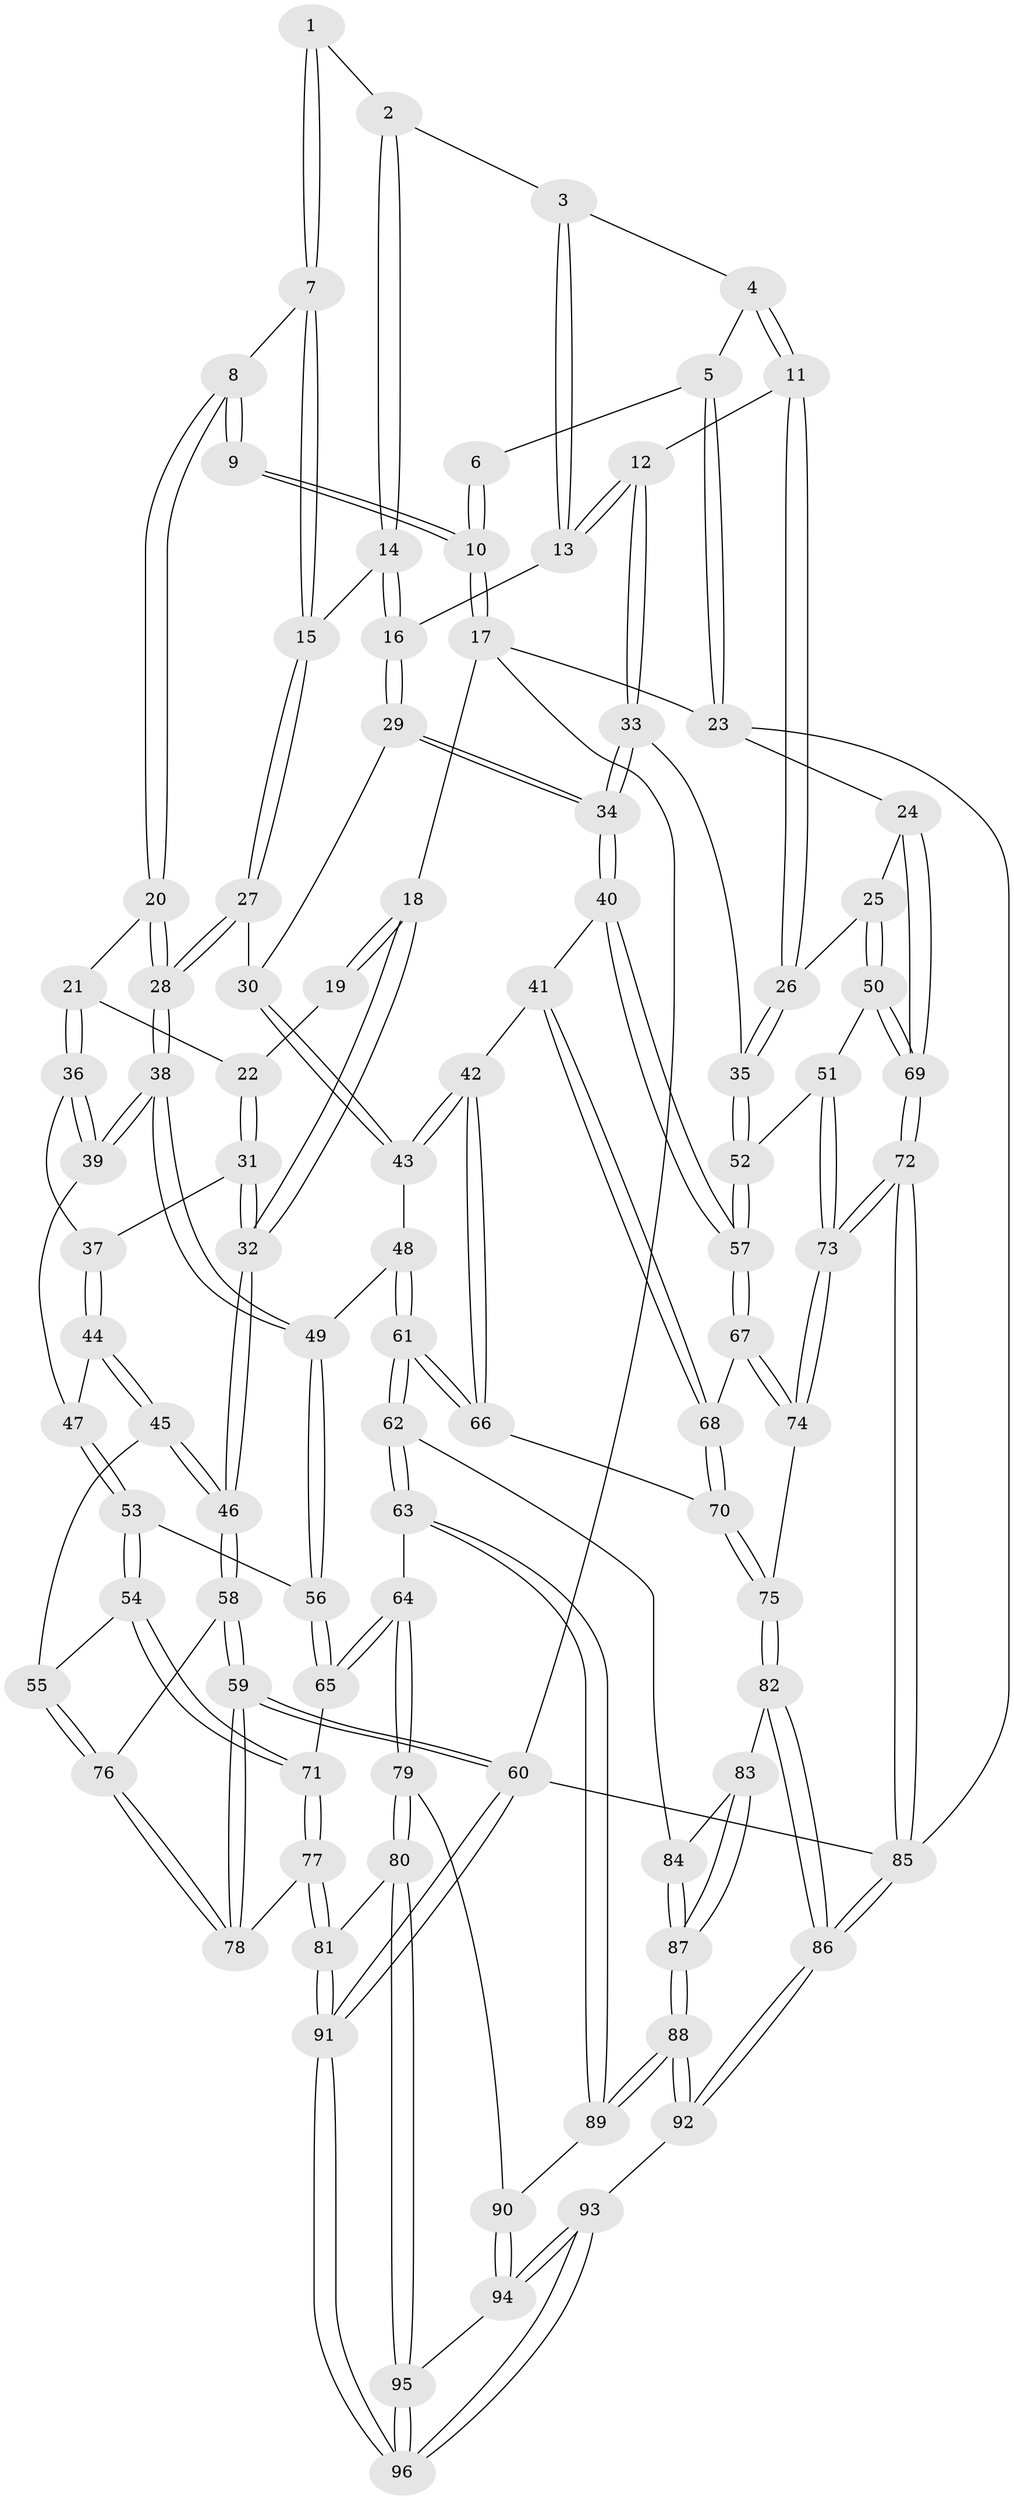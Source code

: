 // Generated by graph-tools (version 1.1) at 2025/11/02/27/25 16:11:53]
// undirected, 96 vertices, 237 edges
graph export_dot {
graph [start="1"]
  node [color=gray90,style=filled];
  1 [pos="+0.4307009990069003+0"];
  2 [pos="+0.5543606400938617+0.11398095906342502"];
  3 [pos="+0.7374948885079105+0.11080498296616408"];
  4 [pos="+1+0"];
  5 [pos="+1+0"];
  6 [pos="+0.40641550949568356+0"];
  7 [pos="+0.33162704408278904+0.14275717992521933"];
  8 [pos="+0.2991130095743267+0.18253015536077064"];
  9 [pos="+0.1570139240941955+0.12599708885115773"];
  10 [pos="+0+0"];
  11 [pos="+0.9132401984498976+0.2509843537638072"];
  12 [pos="+0.7811033444626875+0.27482646766224644"];
  13 [pos="+0.7547639853059281+0.2431257692890829"];
  14 [pos="+0.5483427082549323+0.15740815884462783"];
  15 [pos="+0.48715801991902835+0.24532420253033368"];
  16 [pos="+0.6278579300597039+0.2888862443333238"];
  17 [pos="+0+0"];
  18 [pos="+0+0.1477181118056389"];
  19 [pos="+0.13268566644649837+0.2239102213814049"];
  20 [pos="+0.2992176699840417+0.2601789413688191"];
  21 [pos="+0.23939876814187683+0.30068423867287697"];
  22 [pos="+0.1392215111393175+0.26342103886524165"];
  23 [pos="+1+0"];
  24 [pos="+1+0.36865576057826405"];
  25 [pos="+1+0.3643056656315597"];
  26 [pos="+0.9810216871248174+0.3452651462619689"];
  27 [pos="+0.44661259547535964+0.3484210614639988"];
  28 [pos="+0.4267808837961528+0.35522950452016955"];
  29 [pos="+0.5966507361842722+0.36401409237150584"];
  30 [pos="+0.4983814373845077+0.36316229430009866"];
  31 [pos="+0.02679972317122054+0.3381318673281119"];
  32 [pos="+0+0.35833053240080426"];
  33 [pos="+0.7826081978172252+0.39323123358121376"];
  34 [pos="+0.661959682785551+0.43410236986595163"];
  35 [pos="+0.7952141376704253+0.40256079845786674"];
  36 [pos="+0.2153779096693065+0.36189517757638207"];
  37 [pos="+0.17191102488195528+0.3976961114636885"];
  38 [pos="+0.3844593502224721+0.45836620971238995"];
  39 [pos="+0.29701720256379505+0.4426592662145213"];
  40 [pos="+0.6469538671538899+0.4922781113486737"];
  41 [pos="+0.622899270991471+0.5190873636063754"];
  42 [pos="+0.5784624184097668+0.5377741140876505"];
  43 [pos="+0.5472398980220889+0.5212012188264517"];
  44 [pos="+0.1696290386037896+0.4283629374728936"];
  45 [pos="+0.13675839394586584+0.5282613301649247"];
  46 [pos="+0+0.3961578097106747"];
  47 [pos="+0.25811315483126096+0.466670361557513"];
  48 [pos="+0.42751935506722427+0.5129253342266801"];
  49 [pos="+0.3868768013023209+0.47839460765322334"];
  50 [pos="+0.888135315218312+0.5305462530822224"];
  51 [pos="+0.8683893557298633+0.5334319448874443"];
  52 [pos="+0.8625517066281441+0.5326278285756706"];
  53 [pos="+0.21089147170513015+0.553745927567976"];
  54 [pos="+0.17542541478683626+0.5786104603410701"];
  55 [pos="+0.1653502614018696+0.5764545362524409"];
  56 [pos="+0.3616925434601201+0.5105304231080006"];
  57 [pos="+0.795798767328843+0.5884384589301918"];
  58 [pos="+0+0.6115095160929919"];
  59 [pos="+0+0.8092778806893673"];
  60 [pos="+0+1"];
  61 [pos="+0.4834754829407347+0.7199211739676279"];
  62 [pos="+0.4698442520689829+0.7429281423208443"];
  63 [pos="+0.4414236453054663+0.753494912855125"];
  64 [pos="+0.36410206540197004+0.7311735992267018"];
  65 [pos="+0.3213983468361795+0.6820629844493634"];
  66 [pos="+0.5237145442400071+0.6862149127794259"];
  67 [pos="+0.793651229487348+0.5935731408081746"];
  68 [pos="+0.673880005990478+0.6257503489715996"];
  69 [pos="+1+0.6480504699083264"];
  70 [pos="+0.6534757604290814+0.672136040021022"];
  71 [pos="+0.26177286800616384+0.6578536017587047"];
  72 [pos="+1+1"];
  73 [pos="+0.9559687794305706+0.8017809609457406"];
  74 [pos="+0.7953186113477184+0.6999427578898513"];
  75 [pos="+0.7198354615808148+0.7382907891210214"];
  76 [pos="+0.14809560054782223+0.5955189687008308"];
  77 [pos="+0.11573930822956648+0.8053265288877314"];
  78 [pos="+0.04437425524422868+0.7748712205023758"];
  79 [pos="+0.20230703918006146+0.8577193497139826"];
  80 [pos="+0.1971402389543294+0.8598042618400372"];
  81 [pos="+0.17776410634433115+0.8547981564883822"];
  82 [pos="+0.6755990066174028+0.8594508599827051"];
  83 [pos="+0.6539180720637866+0.8576487469051164"];
  84 [pos="+0.5513653492247339+0.8030654258810721"];
  85 [pos="+1+1"];
  86 [pos="+1+1"];
  87 [pos="+0.4977155398408541+1"];
  88 [pos="+0.47540536703826963+1"];
  89 [pos="+0.42729719615536293+0.8233261338937438"];
  90 [pos="+0.33889112911897346+0.9066288424318475"];
  91 [pos="+0+1"];
  92 [pos="+0.44696567969163614+1"];
  93 [pos="+0.38139546172734606+1"];
  94 [pos="+0.32896371232819493+1"];
  95 [pos="+0.21651565561994887+0.9128807006439997"];
  96 [pos="+0+1"];
  1 -- 2;
  1 -- 7;
  1 -- 7;
  2 -- 3;
  2 -- 14;
  2 -- 14;
  3 -- 4;
  3 -- 13;
  3 -- 13;
  4 -- 5;
  4 -- 11;
  4 -- 11;
  5 -- 6;
  5 -- 23;
  5 -- 23;
  6 -- 10;
  6 -- 10;
  7 -- 8;
  7 -- 15;
  7 -- 15;
  8 -- 9;
  8 -- 9;
  8 -- 20;
  8 -- 20;
  9 -- 10;
  9 -- 10;
  10 -- 17;
  10 -- 17;
  11 -- 12;
  11 -- 26;
  11 -- 26;
  12 -- 13;
  12 -- 13;
  12 -- 33;
  12 -- 33;
  13 -- 16;
  14 -- 15;
  14 -- 16;
  14 -- 16;
  15 -- 27;
  15 -- 27;
  16 -- 29;
  16 -- 29;
  17 -- 18;
  17 -- 23;
  17 -- 60;
  18 -- 19;
  18 -- 19;
  18 -- 32;
  18 -- 32;
  19 -- 22;
  20 -- 21;
  20 -- 28;
  20 -- 28;
  21 -- 22;
  21 -- 36;
  21 -- 36;
  22 -- 31;
  22 -- 31;
  23 -- 24;
  23 -- 85;
  24 -- 25;
  24 -- 69;
  24 -- 69;
  25 -- 26;
  25 -- 50;
  25 -- 50;
  26 -- 35;
  26 -- 35;
  27 -- 28;
  27 -- 28;
  27 -- 30;
  28 -- 38;
  28 -- 38;
  29 -- 30;
  29 -- 34;
  29 -- 34;
  30 -- 43;
  30 -- 43;
  31 -- 32;
  31 -- 32;
  31 -- 37;
  32 -- 46;
  32 -- 46;
  33 -- 34;
  33 -- 34;
  33 -- 35;
  34 -- 40;
  34 -- 40;
  35 -- 52;
  35 -- 52;
  36 -- 37;
  36 -- 39;
  36 -- 39;
  37 -- 44;
  37 -- 44;
  38 -- 39;
  38 -- 39;
  38 -- 49;
  38 -- 49;
  39 -- 47;
  40 -- 41;
  40 -- 57;
  40 -- 57;
  41 -- 42;
  41 -- 68;
  41 -- 68;
  42 -- 43;
  42 -- 43;
  42 -- 66;
  42 -- 66;
  43 -- 48;
  44 -- 45;
  44 -- 45;
  44 -- 47;
  45 -- 46;
  45 -- 46;
  45 -- 55;
  46 -- 58;
  46 -- 58;
  47 -- 53;
  47 -- 53;
  48 -- 49;
  48 -- 61;
  48 -- 61;
  49 -- 56;
  49 -- 56;
  50 -- 51;
  50 -- 69;
  50 -- 69;
  51 -- 52;
  51 -- 73;
  51 -- 73;
  52 -- 57;
  52 -- 57;
  53 -- 54;
  53 -- 54;
  53 -- 56;
  54 -- 55;
  54 -- 71;
  54 -- 71;
  55 -- 76;
  55 -- 76;
  56 -- 65;
  56 -- 65;
  57 -- 67;
  57 -- 67;
  58 -- 59;
  58 -- 59;
  58 -- 76;
  59 -- 60;
  59 -- 60;
  59 -- 78;
  59 -- 78;
  60 -- 91;
  60 -- 91;
  60 -- 85;
  61 -- 62;
  61 -- 62;
  61 -- 66;
  61 -- 66;
  62 -- 63;
  62 -- 63;
  62 -- 84;
  63 -- 64;
  63 -- 89;
  63 -- 89;
  64 -- 65;
  64 -- 65;
  64 -- 79;
  64 -- 79;
  65 -- 71;
  66 -- 70;
  67 -- 68;
  67 -- 74;
  67 -- 74;
  68 -- 70;
  68 -- 70;
  69 -- 72;
  69 -- 72;
  70 -- 75;
  70 -- 75;
  71 -- 77;
  71 -- 77;
  72 -- 73;
  72 -- 73;
  72 -- 85;
  72 -- 85;
  73 -- 74;
  73 -- 74;
  74 -- 75;
  75 -- 82;
  75 -- 82;
  76 -- 78;
  76 -- 78;
  77 -- 78;
  77 -- 81;
  77 -- 81;
  79 -- 80;
  79 -- 80;
  79 -- 90;
  80 -- 81;
  80 -- 95;
  80 -- 95;
  81 -- 91;
  81 -- 91;
  82 -- 83;
  82 -- 86;
  82 -- 86;
  83 -- 84;
  83 -- 87;
  83 -- 87;
  84 -- 87;
  84 -- 87;
  85 -- 86;
  85 -- 86;
  86 -- 92;
  86 -- 92;
  87 -- 88;
  87 -- 88;
  88 -- 89;
  88 -- 89;
  88 -- 92;
  88 -- 92;
  89 -- 90;
  90 -- 94;
  90 -- 94;
  91 -- 96;
  91 -- 96;
  92 -- 93;
  93 -- 94;
  93 -- 94;
  93 -- 96;
  93 -- 96;
  94 -- 95;
  95 -- 96;
  95 -- 96;
}
